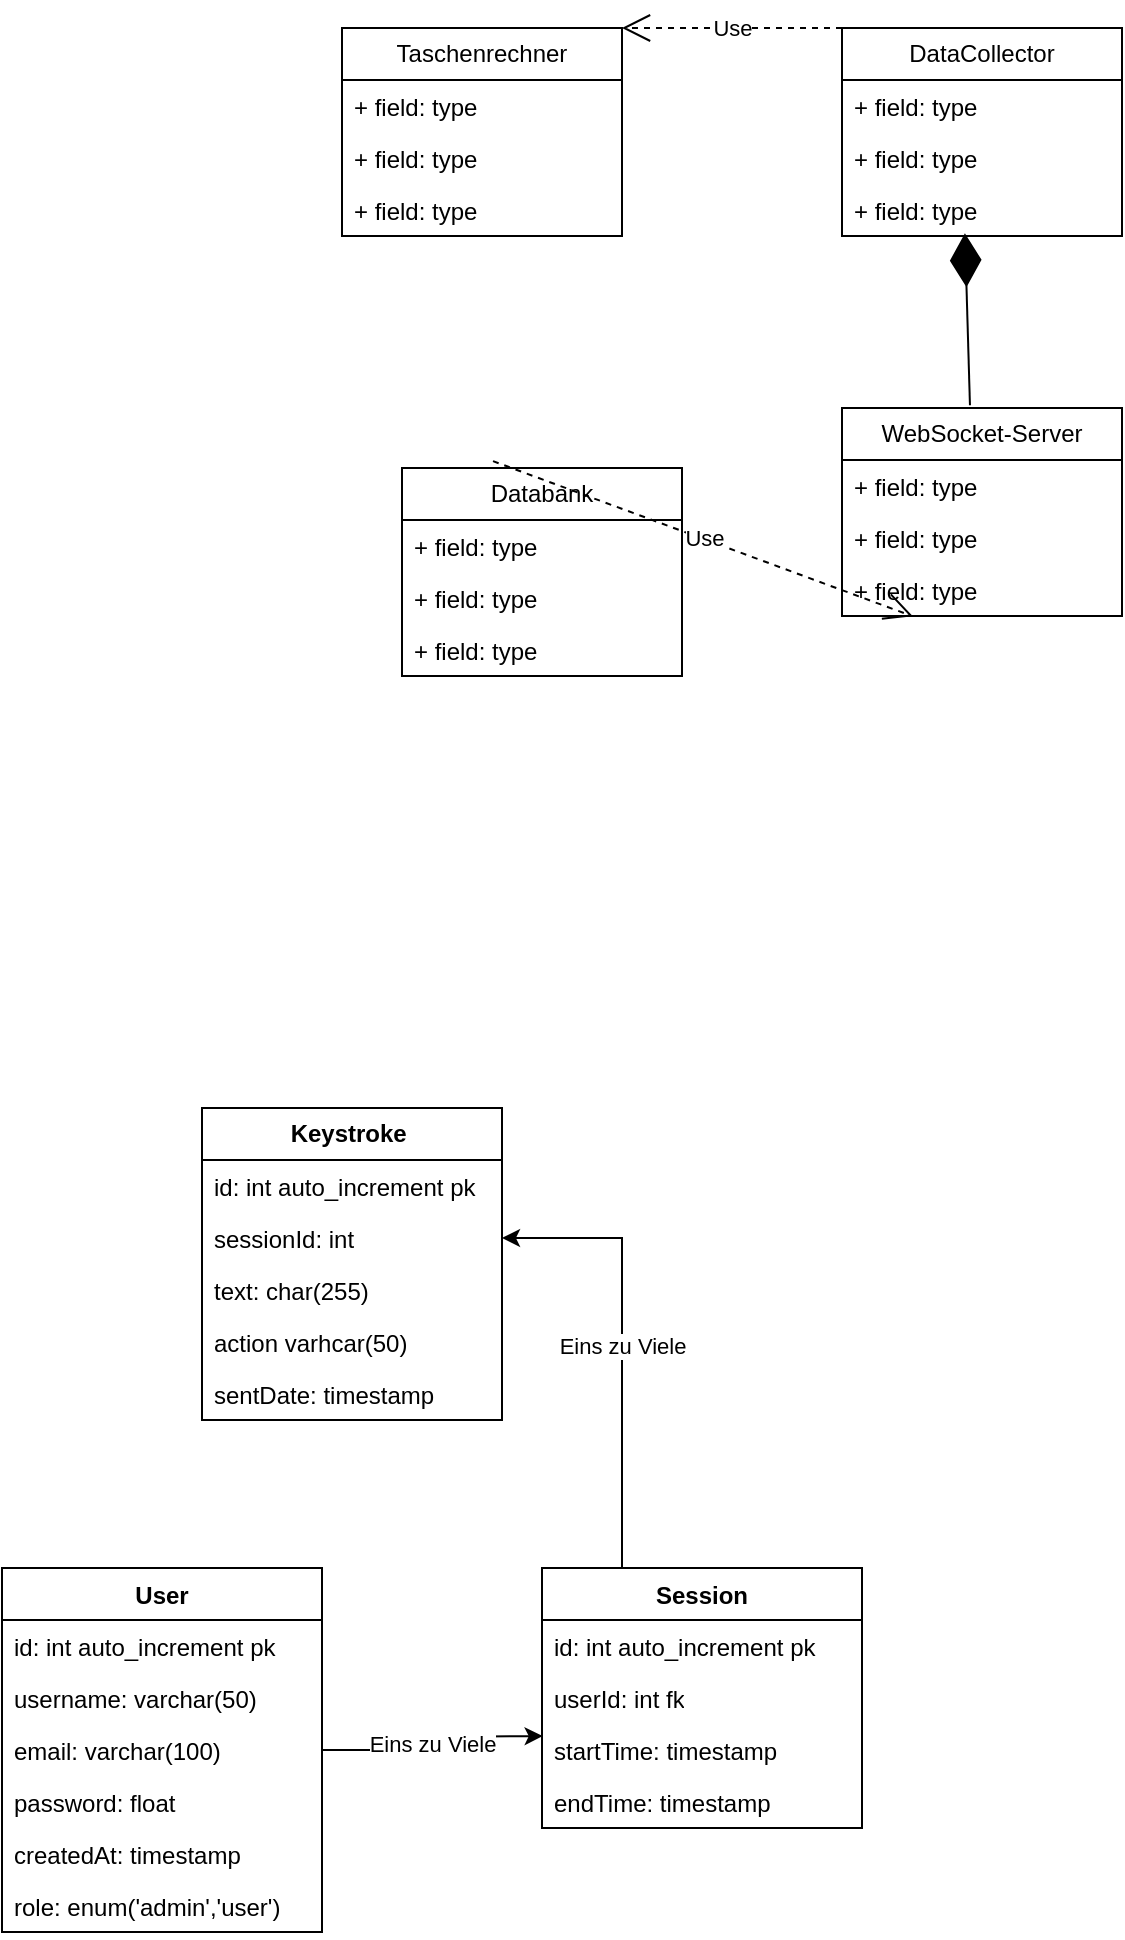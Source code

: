 <mxfile version="22.1.2" type="device">
  <diagram id="C5RBs43oDa-KdzZeNtuy" name="Page-1">
    <mxGraphModel dx="1008" dy="1358" grid="1" gridSize="10" guides="1" tooltips="1" connect="1" arrows="1" fold="1" page="1" pageScale="1" pageWidth="827" pageHeight="1169" math="0" shadow="0">
      <root>
        <mxCell id="WIyWlLk6GJQsqaUBKTNV-0" />
        <mxCell id="WIyWlLk6GJQsqaUBKTNV-1" parent="WIyWlLk6GJQsqaUBKTNV-0" />
        <mxCell id="FqObIS5Xv_y6djWJRi1M-0" value="Taschenrechner" style="swimlane;fontStyle=0;childLayout=stackLayout;horizontal=1;startSize=26;fillColor=none;horizontalStack=0;resizeParent=1;resizeParentMax=0;resizeLast=0;collapsible=1;marginBottom=0;whiteSpace=wrap;html=1;" vertex="1" parent="WIyWlLk6GJQsqaUBKTNV-1">
          <mxGeometry x="210" y="190" width="140" height="104" as="geometry" />
        </mxCell>
        <mxCell id="FqObIS5Xv_y6djWJRi1M-1" value="+ field: type" style="text;strokeColor=none;fillColor=none;align=left;verticalAlign=top;spacingLeft=4;spacingRight=4;overflow=hidden;rotatable=0;points=[[0,0.5],[1,0.5]];portConstraint=eastwest;whiteSpace=wrap;html=1;" vertex="1" parent="FqObIS5Xv_y6djWJRi1M-0">
          <mxGeometry y="26" width="140" height="26" as="geometry" />
        </mxCell>
        <mxCell id="FqObIS5Xv_y6djWJRi1M-2" value="+ field: type" style="text;strokeColor=none;fillColor=none;align=left;verticalAlign=top;spacingLeft=4;spacingRight=4;overflow=hidden;rotatable=0;points=[[0,0.5],[1,0.5]];portConstraint=eastwest;whiteSpace=wrap;html=1;" vertex="1" parent="FqObIS5Xv_y6djWJRi1M-0">
          <mxGeometry y="52" width="140" height="26" as="geometry" />
        </mxCell>
        <mxCell id="FqObIS5Xv_y6djWJRi1M-3" value="+ field: type" style="text;strokeColor=none;fillColor=none;align=left;verticalAlign=top;spacingLeft=4;spacingRight=4;overflow=hidden;rotatable=0;points=[[0,0.5],[1,0.5]];portConstraint=eastwest;whiteSpace=wrap;html=1;" vertex="1" parent="FqObIS5Xv_y6djWJRi1M-0">
          <mxGeometry y="78" width="140" height="26" as="geometry" />
        </mxCell>
        <mxCell id="FqObIS5Xv_y6djWJRi1M-4" value="DataCollector" style="swimlane;fontStyle=0;childLayout=stackLayout;horizontal=1;startSize=26;fillColor=none;horizontalStack=0;resizeParent=1;resizeParentMax=0;resizeLast=0;collapsible=1;marginBottom=0;whiteSpace=wrap;html=1;" vertex="1" parent="WIyWlLk6GJQsqaUBKTNV-1">
          <mxGeometry x="460" y="190" width="140" height="104" as="geometry" />
        </mxCell>
        <mxCell id="FqObIS5Xv_y6djWJRi1M-5" value="+ field: type" style="text;strokeColor=none;fillColor=none;align=left;verticalAlign=top;spacingLeft=4;spacingRight=4;overflow=hidden;rotatable=0;points=[[0,0.5],[1,0.5]];portConstraint=eastwest;whiteSpace=wrap;html=1;" vertex="1" parent="FqObIS5Xv_y6djWJRi1M-4">
          <mxGeometry y="26" width="140" height="26" as="geometry" />
        </mxCell>
        <mxCell id="FqObIS5Xv_y6djWJRi1M-6" value="+ field: type" style="text;strokeColor=none;fillColor=none;align=left;verticalAlign=top;spacingLeft=4;spacingRight=4;overflow=hidden;rotatable=0;points=[[0,0.5],[1,0.5]];portConstraint=eastwest;whiteSpace=wrap;html=1;" vertex="1" parent="FqObIS5Xv_y6djWJRi1M-4">
          <mxGeometry y="52" width="140" height="26" as="geometry" />
        </mxCell>
        <mxCell id="FqObIS5Xv_y6djWJRi1M-7" value="+ field: type" style="text;strokeColor=none;fillColor=none;align=left;verticalAlign=top;spacingLeft=4;spacingRight=4;overflow=hidden;rotatable=0;points=[[0,0.5],[1,0.5]];portConstraint=eastwest;whiteSpace=wrap;html=1;" vertex="1" parent="FqObIS5Xv_y6djWJRi1M-4">
          <mxGeometry y="78" width="140" height="26" as="geometry" />
        </mxCell>
        <mxCell id="FqObIS5Xv_y6djWJRi1M-8" value="Use" style="endArrow=open;endSize=12;dashed=1;html=1;rounded=0;exitX=0;exitY=0;exitDx=0;exitDy=0;entryX=1;entryY=0;entryDx=0;entryDy=0;" edge="1" parent="WIyWlLk6GJQsqaUBKTNV-1" source="FqObIS5Xv_y6djWJRi1M-4" target="FqObIS5Xv_y6djWJRi1M-0">
          <mxGeometry width="160" relative="1" as="geometry">
            <mxPoint x="360" y="360" as="sourcePoint" />
            <mxPoint x="380" y="210" as="targetPoint" />
          </mxGeometry>
        </mxCell>
        <mxCell id="FqObIS5Xv_y6djWJRi1M-9" value="WebSocket-Server" style="swimlane;fontStyle=0;childLayout=stackLayout;horizontal=1;startSize=26;fillColor=none;horizontalStack=0;resizeParent=1;resizeParentMax=0;resizeLast=0;collapsible=1;marginBottom=0;whiteSpace=wrap;html=1;" vertex="1" parent="WIyWlLk6GJQsqaUBKTNV-1">
          <mxGeometry x="460" y="380" width="140" height="104" as="geometry" />
        </mxCell>
        <mxCell id="FqObIS5Xv_y6djWJRi1M-10" value="+ field: type" style="text;strokeColor=none;fillColor=none;align=left;verticalAlign=top;spacingLeft=4;spacingRight=4;overflow=hidden;rotatable=0;points=[[0,0.5],[1,0.5]];portConstraint=eastwest;whiteSpace=wrap;html=1;" vertex="1" parent="FqObIS5Xv_y6djWJRi1M-9">
          <mxGeometry y="26" width="140" height="26" as="geometry" />
        </mxCell>
        <mxCell id="FqObIS5Xv_y6djWJRi1M-11" value="+ field: type" style="text;strokeColor=none;fillColor=none;align=left;verticalAlign=top;spacingLeft=4;spacingRight=4;overflow=hidden;rotatable=0;points=[[0,0.5],[1,0.5]];portConstraint=eastwest;whiteSpace=wrap;html=1;" vertex="1" parent="FqObIS5Xv_y6djWJRi1M-9">
          <mxGeometry y="52" width="140" height="26" as="geometry" />
        </mxCell>
        <mxCell id="FqObIS5Xv_y6djWJRi1M-12" value="+ field: type" style="text;strokeColor=none;fillColor=none;align=left;verticalAlign=top;spacingLeft=4;spacingRight=4;overflow=hidden;rotatable=0;points=[[0,0.5],[1,0.5]];portConstraint=eastwest;whiteSpace=wrap;html=1;" vertex="1" parent="FqObIS5Xv_y6djWJRi1M-9">
          <mxGeometry y="78" width="140" height="26" as="geometry" />
        </mxCell>
        <mxCell id="FqObIS5Xv_y6djWJRi1M-15" value="" style="endArrow=diamondThin;endFill=1;endSize=24;html=1;rounded=0;exitX=0.457;exitY=-0.013;exitDx=0;exitDy=0;exitPerimeter=0;entryX=0.439;entryY=0.948;entryDx=0;entryDy=0;entryPerimeter=0;" edge="1" parent="WIyWlLk6GJQsqaUBKTNV-1" source="FqObIS5Xv_y6djWJRi1M-9" target="FqObIS5Xv_y6djWJRi1M-7">
          <mxGeometry width="160" relative="1" as="geometry">
            <mxPoint x="430" y="270" as="sourcePoint" />
            <mxPoint x="590" y="270" as="targetPoint" />
          </mxGeometry>
        </mxCell>
        <mxCell id="FqObIS5Xv_y6djWJRi1M-16" value="Databank" style="swimlane;fontStyle=0;childLayout=stackLayout;horizontal=1;startSize=26;fillColor=none;horizontalStack=0;resizeParent=1;resizeParentMax=0;resizeLast=0;collapsible=1;marginBottom=0;whiteSpace=wrap;html=1;" vertex="1" parent="WIyWlLk6GJQsqaUBKTNV-1">
          <mxGeometry x="240" y="410" width="140" height="104" as="geometry" />
        </mxCell>
        <mxCell id="FqObIS5Xv_y6djWJRi1M-17" value="+ field: type" style="text;strokeColor=none;fillColor=none;align=left;verticalAlign=top;spacingLeft=4;spacingRight=4;overflow=hidden;rotatable=0;points=[[0,0.5],[1,0.5]];portConstraint=eastwest;whiteSpace=wrap;html=1;" vertex="1" parent="FqObIS5Xv_y6djWJRi1M-16">
          <mxGeometry y="26" width="140" height="26" as="geometry" />
        </mxCell>
        <mxCell id="FqObIS5Xv_y6djWJRi1M-18" value="+ field: type" style="text;strokeColor=none;fillColor=none;align=left;verticalAlign=top;spacingLeft=4;spacingRight=4;overflow=hidden;rotatable=0;points=[[0,0.5],[1,0.5]];portConstraint=eastwest;whiteSpace=wrap;html=1;" vertex="1" parent="FqObIS5Xv_y6djWJRi1M-16">
          <mxGeometry y="52" width="140" height="26" as="geometry" />
        </mxCell>
        <mxCell id="FqObIS5Xv_y6djWJRi1M-19" value="+ field: type" style="text;strokeColor=none;fillColor=none;align=left;verticalAlign=top;spacingLeft=4;spacingRight=4;overflow=hidden;rotatable=0;points=[[0,0.5],[1,0.5]];portConstraint=eastwest;whiteSpace=wrap;html=1;" vertex="1" parent="FqObIS5Xv_y6djWJRi1M-16">
          <mxGeometry y="78" width="140" height="26" as="geometry" />
        </mxCell>
        <mxCell id="FqObIS5Xv_y6djWJRi1M-20" value="Use" style="endArrow=open;endSize=12;dashed=1;html=1;rounded=0;exitX=0.325;exitY=-0.033;exitDx=0;exitDy=0;exitPerimeter=0;entryX=0.253;entryY=1.006;entryDx=0;entryDy=0;entryPerimeter=0;" edge="1" parent="WIyWlLk6GJQsqaUBKTNV-1" source="FqObIS5Xv_y6djWJRi1M-16" target="FqObIS5Xv_y6djWJRi1M-12">
          <mxGeometry width="160" relative="1" as="geometry">
            <mxPoint x="430" y="440" as="sourcePoint" />
            <mxPoint x="590" y="440" as="targetPoint" />
          </mxGeometry>
        </mxCell>
        <mxCell id="FqObIS5Xv_y6djWJRi1M-21" value="&lt;b&gt;Keystroke&amp;nbsp;&lt;/b&gt;" style="swimlane;fontStyle=0;childLayout=stackLayout;horizontal=1;startSize=26;fillColor=none;horizontalStack=0;resizeParent=1;resizeParentMax=0;resizeLast=0;collapsible=1;marginBottom=0;whiteSpace=wrap;html=1;" vertex="1" parent="WIyWlLk6GJQsqaUBKTNV-1">
          <mxGeometry x="140" y="730" width="150" height="156" as="geometry" />
        </mxCell>
        <mxCell id="FqObIS5Xv_y6djWJRi1M-22" value="id: int auto_increment pk" style="text;strokeColor=none;fillColor=none;align=left;verticalAlign=top;spacingLeft=4;spacingRight=4;overflow=hidden;rotatable=0;points=[[0,0.5],[1,0.5]];portConstraint=eastwest;whiteSpace=wrap;html=1;" vertex="1" parent="FqObIS5Xv_y6djWJRi1M-21">
          <mxGeometry y="26" width="150" height="26" as="geometry" />
        </mxCell>
        <mxCell id="FqObIS5Xv_y6djWJRi1M-24" value="sessionId: int" style="text;strokeColor=none;fillColor=none;align=left;verticalAlign=top;spacingLeft=4;spacingRight=4;overflow=hidden;rotatable=0;points=[[0,0.5],[1,0.5]];portConstraint=eastwest;whiteSpace=wrap;html=1;" vertex="1" parent="FqObIS5Xv_y6djWJRi1M-21">
          <mxGeometry y="52" width="150" height="26" as="geometry" />
        </mxCell>
        <mxCell id="FqObIS5Xv_y6djWJRi1M-48" value="text: char(255)" style="text;strokeColor=none;fillColor=none;align=left;verticalAlign=top;spacingLeft=4;spacingRight=4;overflow=hidden;rotatable=0;points=[[0,0.5],[1,0.5]];portConstraint=eastwest;whiteSpace=wrap;html=1;" vertex="1" parent="FqObIS5Xv_y6djWJRi1M-21">
          <mxGeometry y="78" width="150" height="26" as="geometry" />
        </mxCell>
        <mxCell id="FqObIS5Xv_y6djWJRi1M-49" value="action varhcar(50)" style="text;strokeColor=none;fillColor=none;align=left;verticalAlign=top;spacingLeft=4;spacingRight=4;overflow=hidden;rotatable=0;points=[[0,0.5],[1,0.5]];portConstraint=eastwest;whiteSpace=wrap;html=1;" vertex="1" parent="FqObIS5Xv_y6djWJRi1M-21">
          <mxGeometry y="104" width="150" height="26" as="geometry" />
        </mxCell>
        <mxCell id="FqObIS5Xv_y6djWJRi1M-50" value="sentDate: timestamp" style="text;strokeColor=none;fillColor=none;align=left;verticalAlign=top;spacingLeft=4;spacingRight=4;overflow=hidden;rotatable=0;points=[[0,0.5],[1,0.5]];portConstraint=eastwest;whiteSpace=wrap;html=1;" vertex="1" parent="FqObIS5Xv_y6djWJRi1M-21">
          <mxGeometry y="130" width="150" height="26" as="geometry" />
        </mxCell>
        <mxCell id="FqObIS5Xv_y6djWJRi1M-28" value="User" style="swimlane;fontStyle=1;align=center;verticalAlign=top;childLayout=stackLayout;horizontal=1;startSize=26;horizontalStack=0;resizeParent=1;resizeParentMax=0;resizeLast=0;collapsible=1;marginBottom=0;whiteSpace=wrap;html=1;" vertex="1" parent="WIyWlLk6GJQsqaUBKTNV-1">
          <mxGeometry x="40" y="960" width="160" height="182" as="geometry" />
        </mxCell>
        <mxCell id="FqObIS5Xv_y6djWJRi1M-29" value="id: int auto_increment pk" style="text;strokeColor=none;fillColor=none;align=left;verticalAlign=top;spacingLeft=4;spacingRight=4;overflow=hidden;rotatable=0;points=[[0,0.5],[1,0.5]];portConstraint=eastwest;whiteSpace=wrap;html=1;" vertex="1" parent="FqObIS5Xv_y6djWJRi1M-28">
          <mxGeometry y="26" width="160" height="26" as="geometry" />
        </mxCell>
        <mxCell id="FqObIS5Xv_y6djWJRi1M-31" value="username: varchar(50)" style="text;strokeColor=none;fillColor=none;align=left;verticalAlign=top;spacingLeft=4;spacingRight=4;overflow=hidden;rotatable=0;points=[[0,0.5],[1,0.5]];portConstraint=eastwest;whiteSpace=wrap;html=1;" vertex="1" parent="FqObIS5Xv_y6djWJRi1M-28">
          <mxGeometry y="52" width="160" height="26" as="geometry" />
        </mxCell>
        <mxCell id="FqObIS5Xv_y6djWJRi1M-32" value="email: varchar(100)" style="text;strokeColor=none;fillColor=none;align=left;verticalAlign=top;spacingLeft=4;spacingRight=4;overflow=hidden;rotatable=0;points=[[0,0.5],[1,0.5]];portConstraint=eastwest;whiteSpace=wrap;html=1;" vertex="1" parent="FqObIS5Xv_y6djWJRi1M-28">
          <mxGeometry y="78" width="160" height="26" as="geometry" />
        </mxCell>
        <mxCell id="FqObIS5Xv_y6djWJRi1M-33" value="password: float" style="text;strokeColor=none;fillColor=none;align=left;verticalAlign=top;spacingLeft=4;spacingRight=4;overflow=hidden;rotatable=0;points=[[0,0.5],[1,0.5]];portConstraint=eastwest;whiteSpace=wrap;html=1;" vertex="1" parent="FqObIS5Xv_y6djWJRi1M-28">
          <mxGeometry y="104" width="160" height="26" as="geometry" />
        </mxCell>
        <mxCell id="FqObIS5Xv_y6djWJRi1M-34" value="createdAt: timestamp" style="text;strokeColor=none;fillColor=none;align=left;verticalAlign=top;spacingLeft=4;spacingRight=4;overflow=hidden;rotatable=0;points=[[0,0.5],[1,0.5]];portConstraint=eastwest;whiteSpace=wrap;html=1;" vertex="1" parent="FqObIS5Xv_y6djWJRi1M-28">
          <mxGeometry y="130" width="160" height="26" as="geometry" />
        </mxCell>
        <mxCell id="FqObIS5Xv_y6djWJRi1M-35" value="role: enum(&#39;admin&#39;,&#39;user&#39;)" style="text;strokeColor=none;fillColor=none;align=left;verticalAlign=top;spacingLeft=4;spacingRight=4;overflow=hidden;rotatable=0;points=[[0,0.5],[1,0.5]];portConstraint=eastwest;whiteSpace=wrap;html=1;" vertex="1" parent="FqObIS5Xv_y6djWJRi1M-28">
          <mxGeometry y="156" width="160" height="26" as="geometry" />
        </mxCell>
        <mxCell id="FqObIS5Xv_y6djWJRi1M-36" value="Session" style="swimlane;fontStyle=1;align=center;verticalAlign=top;childLayout=stackLayout;horizontal=1;startSize=26;horizontalStack=0;resizeParent=1;resizeParentMax=0;resizeLast=0;collapsible=1;marginBottom=0;whiteSpace=wrap;html=1;" vertex="1" parent="WIyWlLk6GJQsqaUBKTNV-1">
          <mxGeometry x="310" y="960" width="160" height="130" as="geometry" />
        </mxCell>
        <mxCell id="FqObIS5Xv_y6djWJRi1M-37" value="id: int auto_increment pk" style="text;strokeColor=none;fillColor=none;align=left;verticalAlign=top;spacingLeft=4;spacingRight=4;overflow=hidden;rotatable=0;points=[[0,0.5],[1,0.5]];portConstraint=eastwest;whiteSpace=wrap;html=1;" vertex="1" parent="FqObIS5Xv_y6djWJRi1M-36">
          <mxGeometry y="26" width="160" height="26" as="geometry" />
        </mxCell>
        <mxCell id="FqObIS5Xv_y6djWJRi1M-42" value="userId: int fk" style="text;strokeColor=none;fillColor=none;align=left;verticalAlign=top;spacingLeft=4;spacingRight=4;overflow=hidden;rotatable=0;points=[[0,0.5],[1,0.5]];portConstraint=eastwest;whiteSpace=wrap;html=1;" vertex="1" parent="FqObIS5Xv_y6djWJRi1M-36">
          <mxGeometry y="52" width="160" height="26" as="geometry" />
        </mxCell>
        <mxCell id="FqObIS5Xv_y6djWJRi1M-45" value="startTime: timestamp&amp;nbsp;" style="text;strokeColor=none;fillColor=none;align=left;verticalAlign=top;spacingLeft=4;spacingRight=4;overflow=hidden;rotatable=0;points=[[0,0.5],[1,0.5]];portConstraint=eastwest;whiteSpace=wrap;html=1;" vertex="1" parent="FqObIS5Xv_y6djWJRi1M-36">
          <mxGeometry y="78" width="160" height="26" as="geometry" />
        </mxCell>
        <mxCell id="FqObIS5Xv_y6djWJRi1M-46" value="endTime: timestamp" style="text;strokeColor=none;fillColor=none;align=left;verticalAlign=top;spacingLeft=4;spacingRight=4;overflow=hidden;rotatable=0;points=[[0,0.5],[1,0.5]];portConstraint=eastwest;whiteSpace=wrap;html=1;" vertex="1" parent="FqObIS5Xv_y6djWJRi1M-36">
          <mxGeometry y="104" width="160" height="26" as="geometry" />
        </mxCell>
        <mxCell id="FqObIS5Xv_y6djWJRi1M-43" value="Eins zu Viele" style="edgeStyle=orthogonalEdgeStyle;rounded=0;orthogonalLoop=1;jettySize=auto;html=1;exitX=1;exitY=0.5;exitDx=0;exitDy=0;entryX=0.002;entryY=0.231;entryDx=0;entryDy=0;entryPerimeter=0;" edge="1" parent="WIyWlLk6GJQsqaUBKTNV-1" source="FqObIS5Xv_y6djWJRi1M-32">
          <mxGeometry x="-0.007" relative="1" as="geometry">
            <mxPoint x="310.32" y="1044.006" as="targetPoint" />
            <mxPoint as="offset" />
          </mxGeometry>
        </mxCell>
        <mxCell id="FqObIS5Xv_y6djWJRi1M-47" value="Eins zu Viele" style="edgeStyle=orthogonalEdgeStyle;rounded=0;orthogonalLoop=1;jettySize=auto;html=1;exitX=0.25;exitY=0;exitDx=0;exitDy=0;entryX=1;entryY=0.5;entryDx=0;entryDy=0;" edge="1" parent="WIyWlLk6GJQsqaUBKTNV-1" source="FqObIS5Xv_y6djWJRi1M-36" target="FqObIS5Xv_y6djWJRi1M-24">
          <mxGeometry x="-0.007" relative="1" as="geometry">
            <mxPoint x="210" y="1061" as="sourcePoint" />
            <mxPoint x="320.32" y="1054.006" as="targetPoint" />
            <mxPoint as="offset" />
          </mxGeometry>
        </mxCell>
      </root>
    </mxGraphModel>
  </diagram>
</mxfile>
